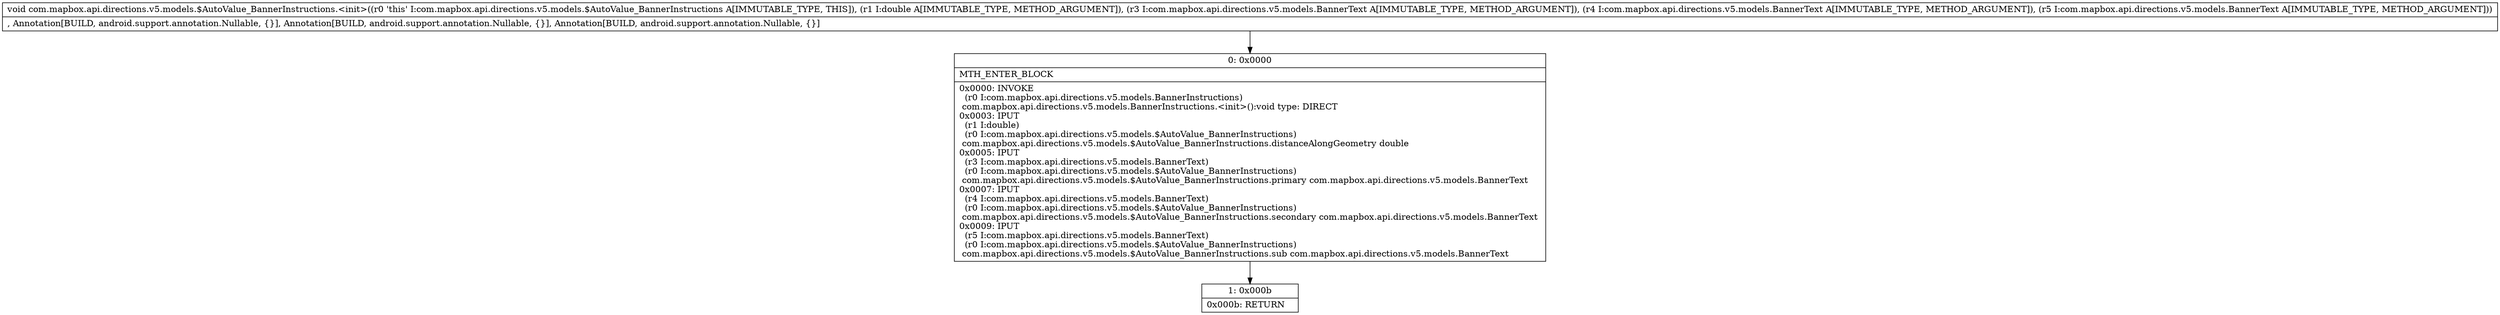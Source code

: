 digraph "CFG forcom.mapbox.api.directions.v5.models.$AutoValue_BannerInstructions.\<init\>(DLcom\/mapbox\/api\/directions\/v5\/models\/BannerText;Lcom\/mapbox\/api\/directions\/v5\/models\/BannerText;Lcom\/mapbox\/api\/directions\/v5\/models\/BannerText;)V" {
Node_0 [shape=record,label="{0\:\ 0x0000|MTH_ENTER_BLOCK\l|0x0000: INVOKE  \l  (r0 I:com.mapbox.api.directions.v5.models.BannerInstructions)\l com.mapbox.api.directions.v5.models.BannerInstructions.\<init\>():void type: DIRECT \l0x0003: IPUT  \l  (r1 I:double)\l  (r0 I:com.mapbox.api.directions.v5.models.$AutoValue_BannerInstructions)\l com.mapbox.api.directions.v5.models.$AutoValue_BannerInstructions.distanceAlongGeometry double \l0x0005: IPUT  \l  (r3 I:com.mapbox.api.directions.v5.models.BannerText)\l  (r0 I:com.mapbox.api.directions.v5.models.$AutoValue_BannerInstructions)\l com.mapbox.api.directions.v5.models.$AutoValue_BannerInstructions.primary com.mapbox.api.directions.v5.models.BannerText \l0x0007: IPUT  \l  (r4 I:com.mapbox.api.directions.v5.models.BannerText)\l  (r0 I:com.mapbox.api.directions.v5.models.$AutoValue_BannerInstructions)\l com.mapbox.api.directions.v5.models.$AutoValue_BannerInstructions.secondary com.mapbox.api.directions.v5.models.BannerText \l0x0009: IPUT  \l  (r5 I:com.mapbox.api.directions.v5.models.BannerText)\l  (r0 I:com.mapbox.api.directions.v5.models.$AutoValue_BannerInstructions)\l com.mapbox.api.directions.v5.models.$AutoValue_BannerInstructions.sub com.mapbox.api.directions.v5.models.BannerText \l}"];
Node_1 [shape=record,label="{1\:\ 0x000b|0x000b: RETURN   \l}"];
MethodNode[shape=record,label="{void com.mapbox.api.directions.v5.models.$AutoValue_BannerInstructions.\<init\>((r0 'this' I:com.mapbox.api.directions.v5.models.$AutoValue_BannerInstructions A[IMMUTABLE_TYPE, THIS]), (r1 I:double A[IMMUTABLE_TYPE, METHOD_ARGUMENT]), (r3 I:com.mapbox.api.directions.v5.models.BannerText A[IMMUTABLE_TYPE, METHOD_ARGUMENT]), (r4 I:com.mapbox.api.directions.v5.models.BannerText A[IMMUTABLE_TYPE, METHOD_ARGUMENT]), (r5 I:com.mapbox.api.directions.v5.models.BannerText A[IMMUTABLE_TYPE, METHOD_ARGUMENT]))  | , Annotation[BUILD, android.support.annotation.Nullable, \{\}], Annotation[BUILD, android.support.annotation.Nullable, \{\}], Annotation[BUILD, android.support.annotation.Nullable, \{\}]\l}"];
MethodNode -> Node_0;
Node_0 -> Node_1;
}

